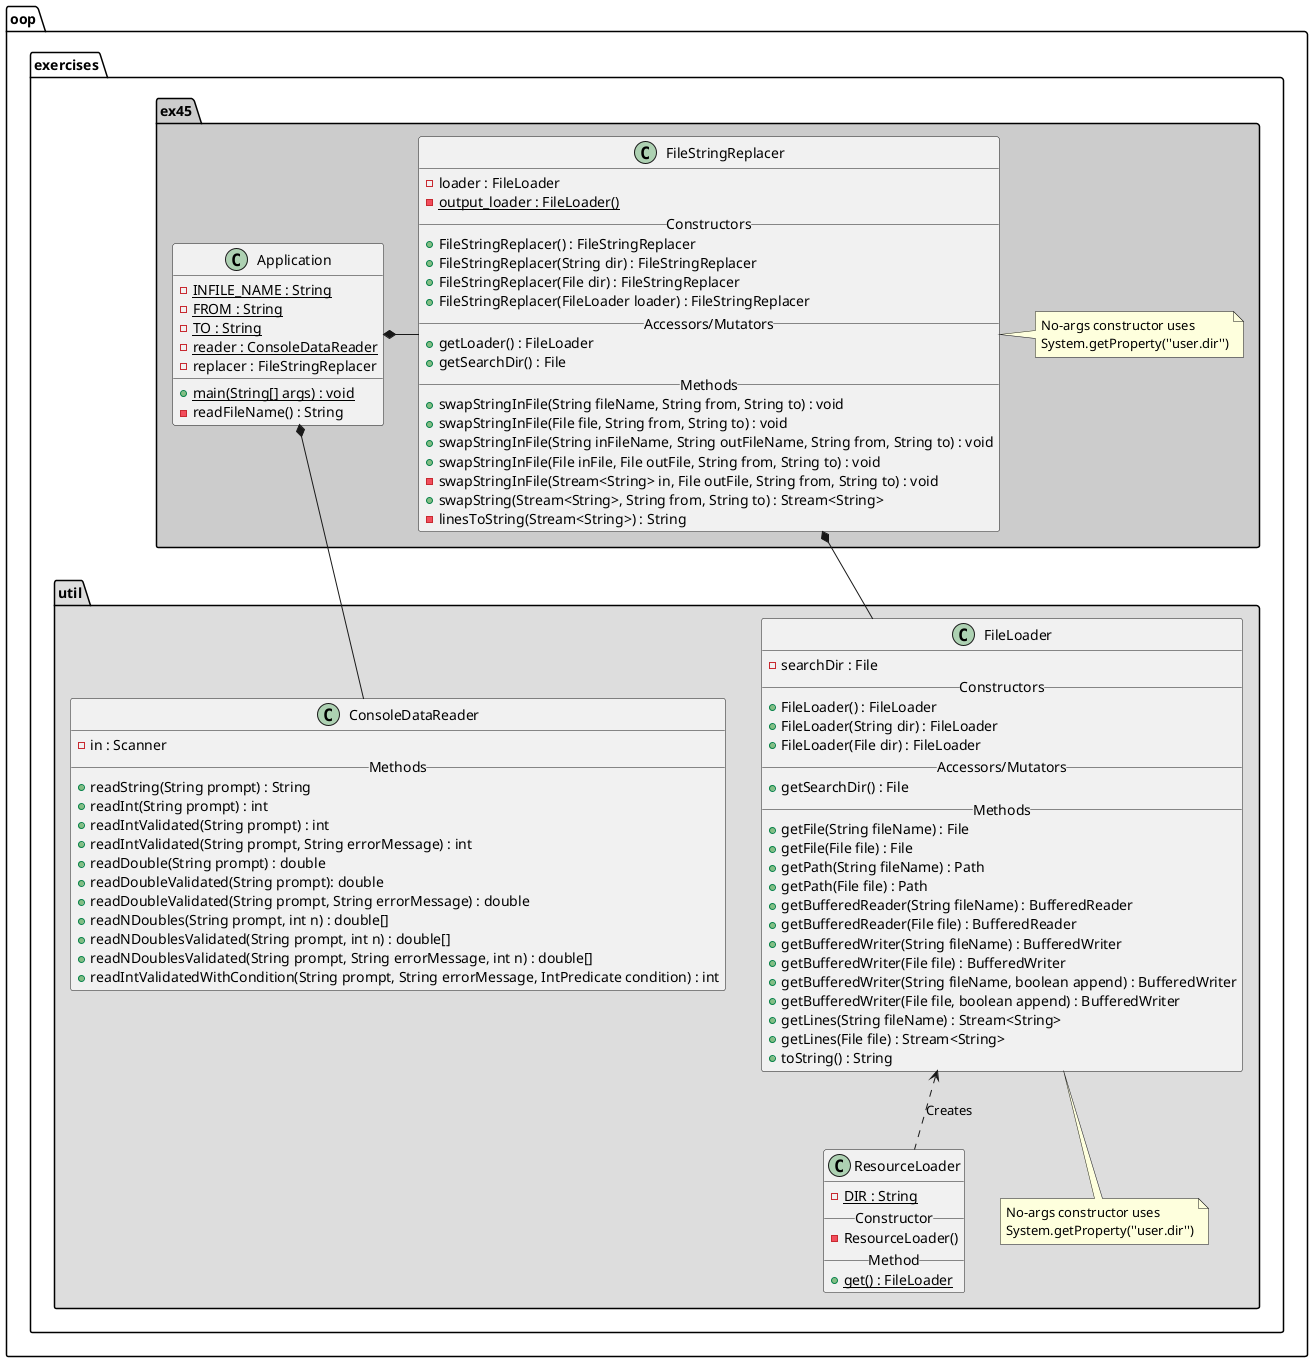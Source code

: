 @startuml

package oop.exercises.ex45 #CCCCCC{
    class Application {
        - {static} INFILE_NAME : String
        - {static} FROM : String
        - {static} TO : String
        - {static} reader : ConsoleDataReader
        - replacer : FileStringReplacer

        + {static} main(String[] args) : void
        - readFileName() : String
    }

    class FileStringReplacer {
        - loader : FileLoader
        - {static} output_loader : FileLoader()
        __Constructors__
        + FileStringReplacer() : FileStringReplacer
        + FileStringReplacer(String dir) : FileStringReplacer
        + FileStringReplacer(File dir) : FileStringReplacer
        + FileStringReplacer(FileLoader loader) : FileStringReplacer
        __Accessors/Mutators__
        + getLoader() : FileLoader
        + getSearchDir() : File
        __Methods__
        + swapStringInFile(String fileName, String from, String to) : void
        + swapStringInFile(File file, String from, String to) : void
        + swapStringInFile(String inFileName, String outFileName, String from, String to) : void
        + swapStringInFile(File inFile, File outFile, String from, String to) : void
        - swapStringInFile(Stream<String> in, File outFile, String from, String to) : void
        + swapString(Stream<String>, String from, String to) : Stream<String>
        - linesToString(Stream<String>) : String
    }

    note "No-args constructor uses\nSystem.getProperty(''user.dir'')" as emptyConstructorNoteEx45
    FileStringReplacer . emptyConstructorNoteEx45

    Application *- FileStringReplacer
}

package oop.exercises.util #DDDDDD{
    class FileLoader {
        - searchDir : File
        __Constructors__
        + FileLoader() : FileLoader
        + FileLoader(String dir) : FileLoader
        + FileLoader(File dir) : FileLoader
        __Accessors/Mutators__
        + getSearchDir() : File
        __Methods__
        + getFile(String fileName) : File
        + getFile(File file) : File
        + getPath(String fileName) : Path
        + getPath(File file) : Path
        + getBufferedReader(String fileName) : BufferedReader
        + getBufferedReader(File file) : BufferedReader
        + getBufferedWriter(String fileName) : BufferedWriter
        + getBufferedWriter(File file) : BufferedWriter
        + getBufferedWriter(String fileName, boolean append) : BufferedWriter
        + getBufferedWriter(File file, boolean append) : BufferedWriter
        + getLines(String fileName) : Stream<String>
        + getLines(File file) : Stream<String>
        + toString() : String
   }

    class ResourceLoader {
        - {static} DIR : String
        __Constructor__
        - ResourceLoader()
        __Method__
        + {static} get() : FileLoader
    }

    class ConsoleDataReader {
        - in : Scanner
        __Methods__
        + readString(String prompt) : String
        + readInt(String prompt) : int
        + readIntValidated(String prompt) : int
        + readIntValidated(String prompt, String errorMessage) : int
        + readDouble(String prompt) : double
        + readDoubleValidated(String prompt): double
        + readDoubleValidated(String prompt, String errorMessage) : double
        + readNDoubles(String prompt, int n) : double[]
        + readNDoublesValidated(String prompt, int n) : double[]
        + readNDoublesValidated(String prompt, String errorMessage, int n) : double[]
        + readIntValidatedWithCondition(String prompt, String errorMessage, IntPredicate condition) : int
    }

    FileLoader <.. ResourceLoader : "Creates"

    note "No-args constructor uses\nSystem.getProperty(''user.dir'')" as emptyConstructorNote
    FileLoader .. emptyConstructorNote

    Application *-- ConsoleDataReader
    FileStringReplacer *- FileLoader
}

@enduml

